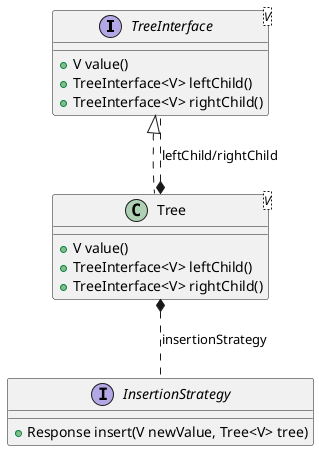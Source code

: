 @startuml
'https://plantuml.com/class-diagram

interface TreeInterface<V>{
    + V value()
    + TreeInterface<V> leftChild()
    + TreeInterface<V> rightChild()
}

class Tree<V>{
    + V value()
    + TreeInterface<V> leftChild()
    + TreeInterface<V> rightChild()
}

interface InsertionStrategy{
    + Response insert(V newValue, Tree<V> tree)
}

TreeInterface <|.. Tree

Tree *.. TreeInterface: leftChild/rightChild
Tree *.. InsertionStrategy: insertionStrategy

@enduml